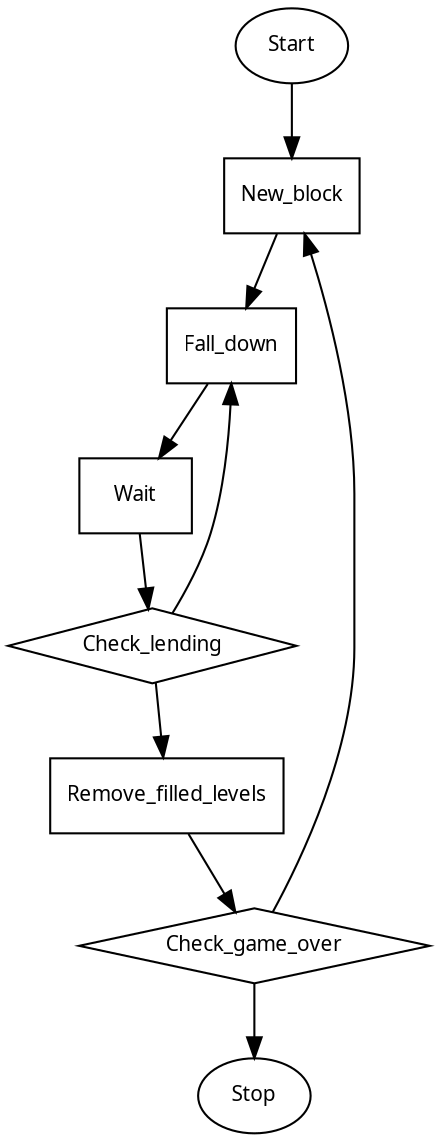 digraph
{
  align = "LR";

  node
  [
    shape = "box",
    fontname = "sans",
    fontsize = "10"
  ];

  edge
  [
    fontname = "sans",
    fontsize = "10"
  ];

  Start ->
  New_block ->
  Fall_down ->
  Wait ->
  Check_lending ->
  Remove_filled_levels ->
  Check_game_over ->
  Stop;

  Check_game_over -> New_block;
  Check_lending -> Fall_down;

  Start [shape = "ellipse"];
  Stop [shape = "ellipse"];
  Check_lending [shape = "diamond"];
  Check_game_over [shape = "diamond"];

}
